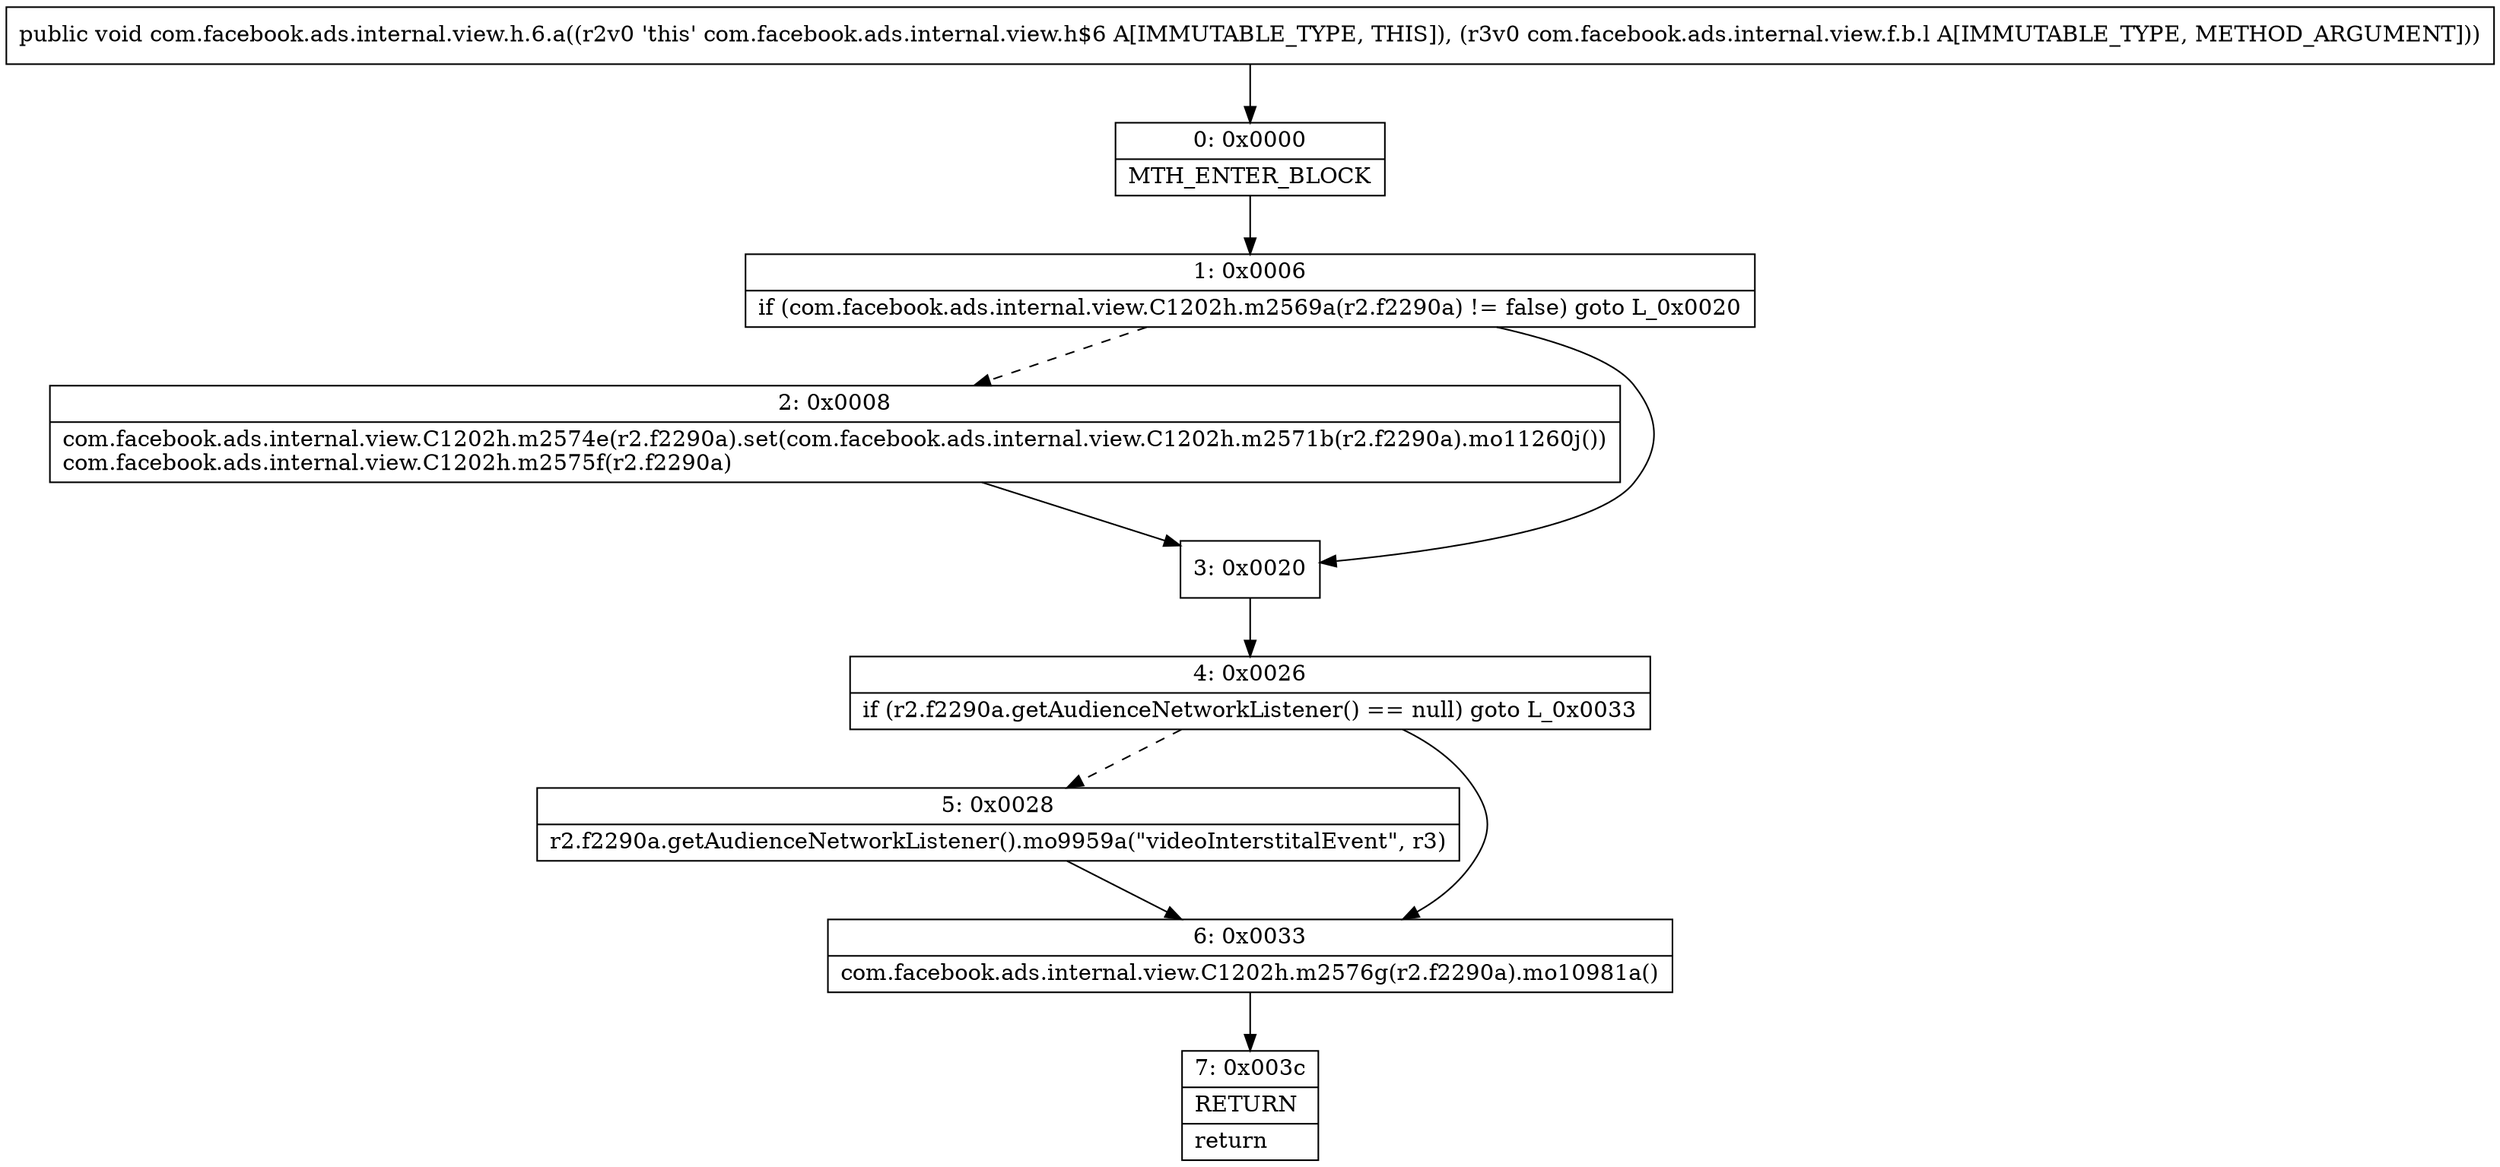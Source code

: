 digraph "CFG forcom.facebook.ads.internal.view.h.6.a(Lcom\/facebook\/ads\/internal\/view\/f\/b\/l;)V" {
Node_0 [shape=record,label="{0\:\ 0x0000|MTH_ENTER_BLOCK\l}"];
Node_1 [shape=record,label="{1\:\ 0x0006|if (com.facebook.ads.internal.view.C1202h.m2569a(r2.f2290a) != false) goto L_0x0020\l}"];
Node_2 [shape=record,label="{2\:\ 0x0008|com.facebook.ads.internal.view.C1202h.m2574e(r2.f2290a).set(com.facebook.ads.internal.view.C1202h.m2571b(r2.f2290a).mo11260j())\lcom.facebook.ads.internal.view.C1202h.m2575f(r2.f2290a)\l}"];
Node_3 [shape=record,label="{3\:\ 0x0020}"];
Node_4 [shape=record,label="{4\:\ 0x0026|if (r2.f2290a.getAudienceNetworkListener() == null) goto L_0x0033\l}"];
Node_5 [shape=record,label="{5\:\ 0x0028|r2.f2290a.getAudienceNetworkListener().mo9959a(\"videoInterstitalEvent\", r3)\l}"];
Node_6 [shape=record,label="{6\:\ 0x0033|com.facebook.ads.internal.view.C1202h.m2576g(r2.f2290a).mo10981a()\l}"];
Node_7 [shape=record,label="{7\:\ 0x003c|RETURN\l|return\l}"];
MethodNode[shape=record,label="{public void com.facebook.ads.internal.view.h.6.a((r2v0 'this' com.facebook.ads.internal.view.h$6 A[IMMUTABLE_TYPE, THIS]), (r3v0 com.facebook.ads.internal.view.f.b.l A[IMMUTABLE_TYPE, METHOD_ARGUMENT])) }"];
MethodNode -> Node_0;
Node_0 -> Node_1;
Node_1 -> Node_2[style=dashed];
Node_1 -> Node_3;
Node_2 -> Node_3;
Node_3 -> Node_4;
Node_4 -> Node_5[style=dashed];
Node_4 -> Node_6;
Node_5 -> Node_6;
Node_6 -> Node_7;
}

